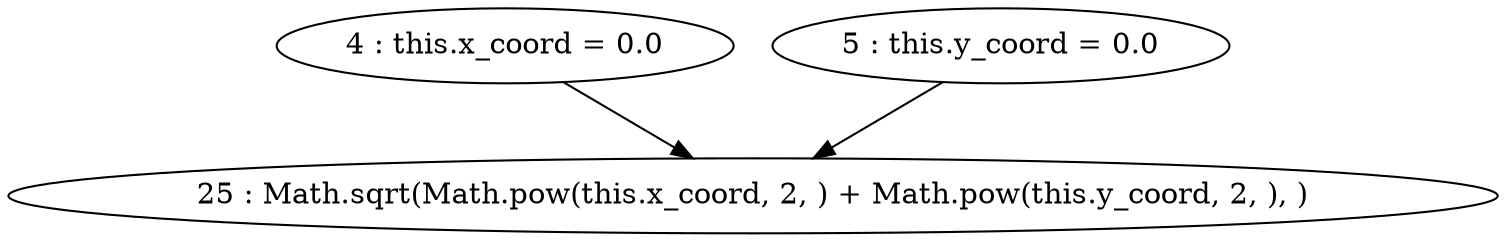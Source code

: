 digraph G {
"4 : this.x_coord = 0.0"
"4 : this.x_coord = 0.0" -> "25 : Math.sqrt(Math.pow(this.x_coord, 2, ) + Math.pow(this.y_coord, 2, ), )"
"5 : this.y_coord = 0.0"
"5 : this.y_coord = 0.0" -> "25 : Math.sqrt(Math.pow(this.x_coord, 2, ) + Math.pow(this.y_coord, 2, ), )"
"25 : Math.sqrt(Math.pow(this.x_coord, 2, ) + Math.pow(this.y_coord, 2, ), )"
}